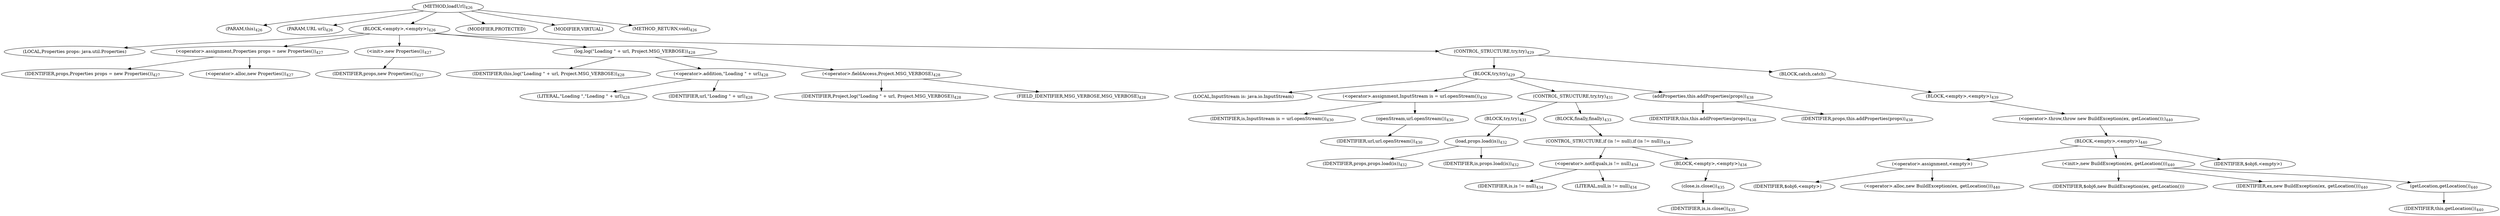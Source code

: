 digraph "loadUrl" {  
"714" [label = <(METHOD,loadUrl)<SUB>426</SUB>> ]
"58" [label = <(PARAM,this)<SUB>426</SUB>> ]
"715" [label = <(PARAM,URL url)<SUB>426</SUB>> ]
"716" [label = <(BLOCK,&lt;empty&gt;,&lt;empty&gt;)<SUB>426</SUB>> ]
"56" [label = <(LOCAL,Properties props: java.util.Properties)> ]
"717" [label = <(&lt;operator&gt;.assignment,Properties props = new Properties())<SUB>427</SUB>> ]
"718" [label = <(IDENTIFIER,props,Properties props = new Properties())<SUB>427</SUB>> ]
"719" [label = <(&lt;operator&gt;.alloc,new Properties())<SUB>427</SUB>> ]
"720" [label = <(&lt;init&gt;,new Properties())<SUB>427</SUB>> ]
"55" [label = <(IDENTIFIER,props,new Properties())<SUB>427</SUB>> ]
"721" [label = <(log,log(&quot;Loading &quot; + url, Project.MSG_VERBOSE))<SUB>428</SUB>> ]
"57" [label = <(IDENTIFIER,this,log(&quot;Loading &quot; + url, Project.MSG_VERBOSE))<SUB>428</SUB>> ]
"722" [label = <(&lt;operator&gt;.addition,&quot;Loading &quot; + url)<SUB>428</SUB>> ]
"723" [label = <(LITERAL,&quot;Loading &quot;,&quot;Loading &quot; + url)<SUB>428</SUB>> ]
"724" [label = <(IDENTIFIER,url,&quot;Loading &quot; + url)<SUB>428</SUB>> ]
"725" [label = <(&lt;operator&gt;.fieldAccess,Project.MSG_VERBOSE)<SUB>428</SUB>> ]
"726" [label = <(IDENTIFIER,Project,log(&quot;Loading &quot; + url, Project.MSG_VERBOSE))<SUB>428</SUB>> ]
"727" [label = <(FIELD_IDENTIFIER,MSG_VERBOSE,MSG_VERBOSE)<SUB>428</SUB>> ]
"728" [label = <(CONTROL_STRUCTURE,try,try)<SUB>429</SUB>> ]
"729" [label = <(BLOCK,try,try)<SUB>429</SUB>> ]
"730" [label = <(LOCAL,InputStream is: java.io.InputStream)> ]
"731" [label = <(&lt;operator&gt;.assignment,InputStream is = url.openStream())<SUB>430</SUB>> ]
"732" [label = <(IDENTIFIER,is,InputStream is = url.openStream())<SUB>430</SUB>> ]
"733" [label = <(openStream,url.openStream())<SUB>430</SUB>> ]
"734" [label = <(IDENTIFIER,url,url.openStream())<SUB>430</SUB>> ]
"735" [label = <(CONTROL_STRUCTURE,try,try)<SUB>431</SUB>> ]
"736" [label = <(BLOCK,try,try)<SUB>431</SUB>> ]
"737" [label = <(load,props.load(is))<SUB>432</SUB>> ]
"738" [label = <(IDENTIFIER,props,props.load(is))<SUB>432</SUB>> ]
"739" [label = <(IDENTIFIER,is,props.load(is))<SUB>432</SUB>> ]
"740" [label = <(BLOCK,finally,finally)<SUB>433</SUB>> ]
"741" [label = <(CONTROL_STRUCTURE,if (is != null),if (is != null))<SUB>434</SUB>> ]
"742" [label = <(&lt;operator&gt;.notEquals,is != null)<SUB>434</SUB>> ]
"743" [label = <(IDENTIFIER,is,is != null)<SUB>434</SUB>> ]
"744" [label = <(LITERAL,null,is != null)<SUB>434</SUB>> ]
"745" [label = <(BLOCK,&lt;empty&gt;,&lt;empty&gt;)<SUB>434</SUB>> ]
"746" [label = <(close,is.close())<SUB>435</SUB>> ]
"747" [label = <(IDENTIFIER,is,is.close())<SUB>435</SUB>> ]
"748" [label = <(addProperties,this.addProperties(props))<SUB>438</SUB>> ]
"59" [label = <(IDENTIFIER,this,this.addProperties(props))<SUB>438</SUB>> ]
"749" [label = <(IDENTIFIER,props,this.addProperties(props))<SUB>438</SUB>> ]
"750" [label = <(BLOCK,catch,catch)> ]
"751" [label = <(BLOCK,&lt;empty&gt;,&lt;empty&gt;)<SUB>439</SUB>> ]
"752" [label = <(&lt;operator&gt;.throw,throw new BuildException(ex, getLocation());)<SUB>440</SUB>> ]
"753" [label = <(BLOCK,&lt;empty&gt;,&lt;empty&gt;)<SUB>440</SUB>> ]
"754" [label = <(&lt;operator&gt;.assignment,&lt;empty&gt;)> ]
"755" [label = <(IDENTIFIER,$obj6,&lt;empty&gt;)> ]
"756" [label = <(&lt;operator&gt;.alloc,new BuildException(ex, getLocation()))<SUB>440</SUB>> ]
"757" [label = <(&lt;init&gt;,new BuildException(ex, getLocation()))<SUB>440</SUB>> ]
"758" [label = <(IDENTIFIER,$obj6,new BuildException(ex, getLocation()))> ]
"759" [label = <(IDENTIFIER,ex,new BuildException(ex, getLocation()))<SUB>440</SUB>> ]
"760" [label = <(getLocation,getLocation())<SUB>440</SUB>> ]
"60" [label = <(IDENTIFIER,this,getLocation())<SUB>440</SUB>> ]
"761" [label = <(IDENTIFIER,$obj6,&lt;empty&gt;)> ]
"762" [label = <(MODIFIER,PROTECTED)> ]
"763" [label = <(MODIFIER,VIRTUAL)> ]
"764" [label = <(METHOD_RETURN,void)<SUB>426</SUB>> ]
  "714" -> "58" 
  "714" -> "715" 
  "714" -> "716" 
  "714" -> "762" 
  "714" -> "763" 
  "714" -> "764" 
  "716" -> "56" 
  "716" -> "717" 
  "716" -> "720" 
  "716" -> "721" 
  "716" -> "728" 
  "717" -> "718" 
  "717" -> "719" 
  "720" -> "55" 
  "721" -> "57" 
  "721" -> "722" 
  "721" -> "725" 
  "722" -> "723" 
  "722" -> "724" 
  "725" -> "726" 
  "725" -> "727" 
  "728" -> "729" 
  "728" -> "750" 
  "729" -> "730" 
  "729" -> "731" 
  "729" -> "735" 
  "729" -> "748" 
  "731" -> "732" 
  "731" -> "733" 
  "733" -> "734" 
  "735" -> "736" 
  "735" -> "740" 
  "736" -> "737" 
  "737" -> "738" 
  "737" -> "739" 
  "740" -> "741" 
  "741" -> "742" 
  "741" -> "745" 
  "742" -> "743" 
  "742" -> "744" 
  "745" -> "746" 
  "746" -> "747" 
  "748" -> "59" 
  "748" -> "749" 
  "750" -> "751" 
  "751" -> "752" 
  "752" -> "753" 
  "753" -> "754" 
  "753" -> "757" 
  "753" -> "761" 
  "754" -> "755" 
  "754" -> "756" 
  "757" -> "758" 
  "757" -> "759" 
  "757" -> "760" 
  "760" -> "60" 
}
